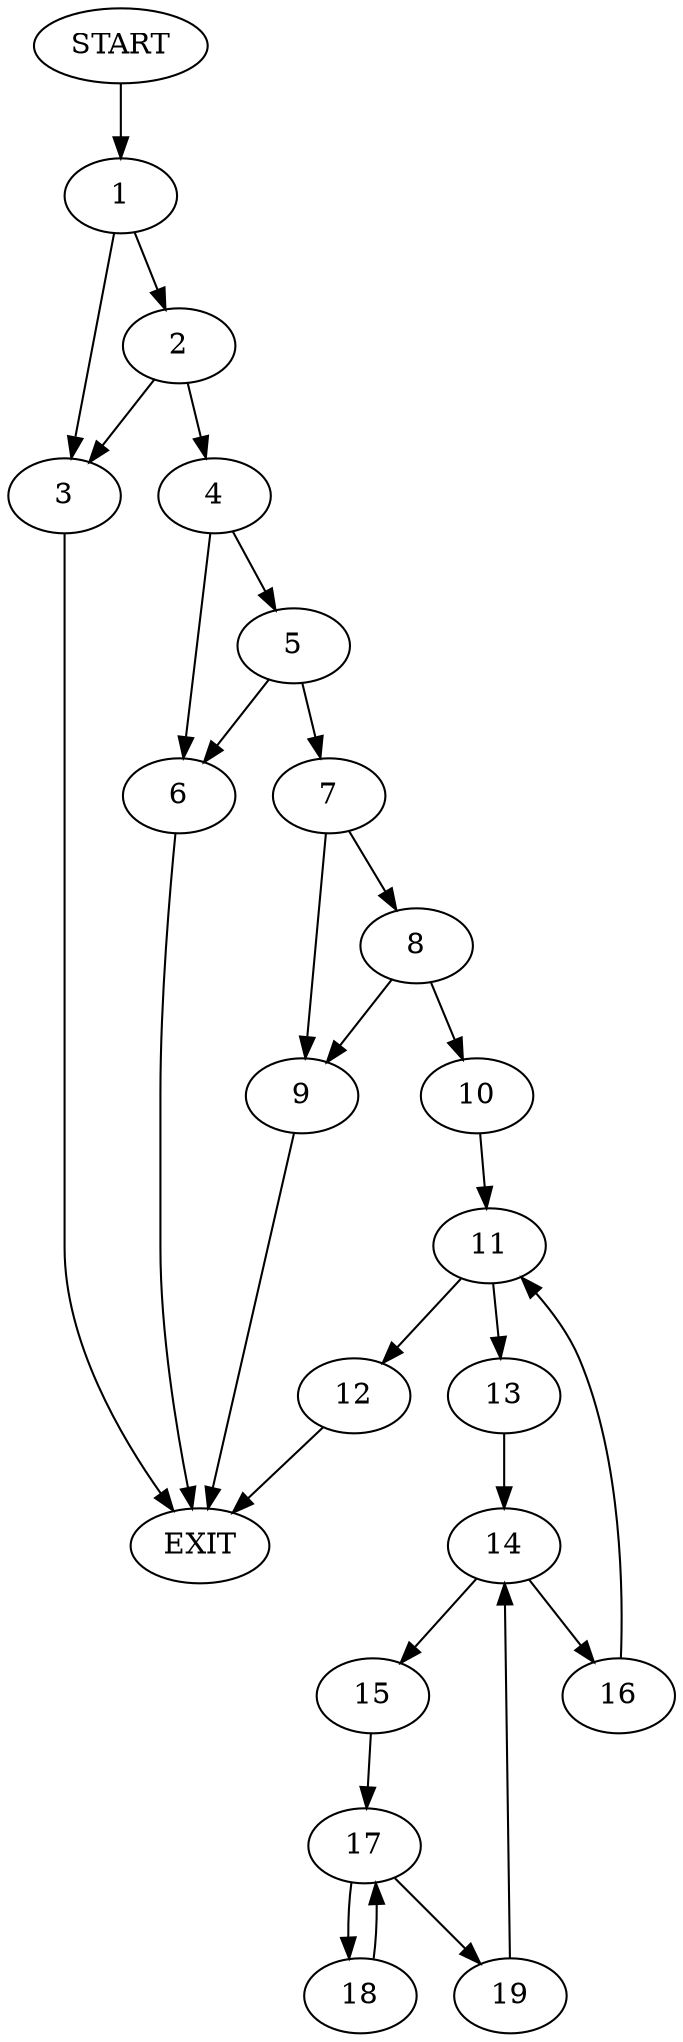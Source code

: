 digraph {
0 [label="START"]
20 [label="EXIT"]
0 -> 1
1 -> 2
1 -> 3
3 -> 20
2 -> 4
2 -> 3
4 -> 5
4 -> 6
6 -> 20
5 -> 7
5 -> 6
7 -> 8
7 -> 9
9 -> 20
8 -> 9
8 -> 10
10 -> 11
11 -> 12
11 -> 13
13 -> 14
12 -> 20
14 -> 15
14 -> 16
15 -> 17
16 -> 11
17 -> 18
17 -> 19
19 -> 14
18 -> 17
}
